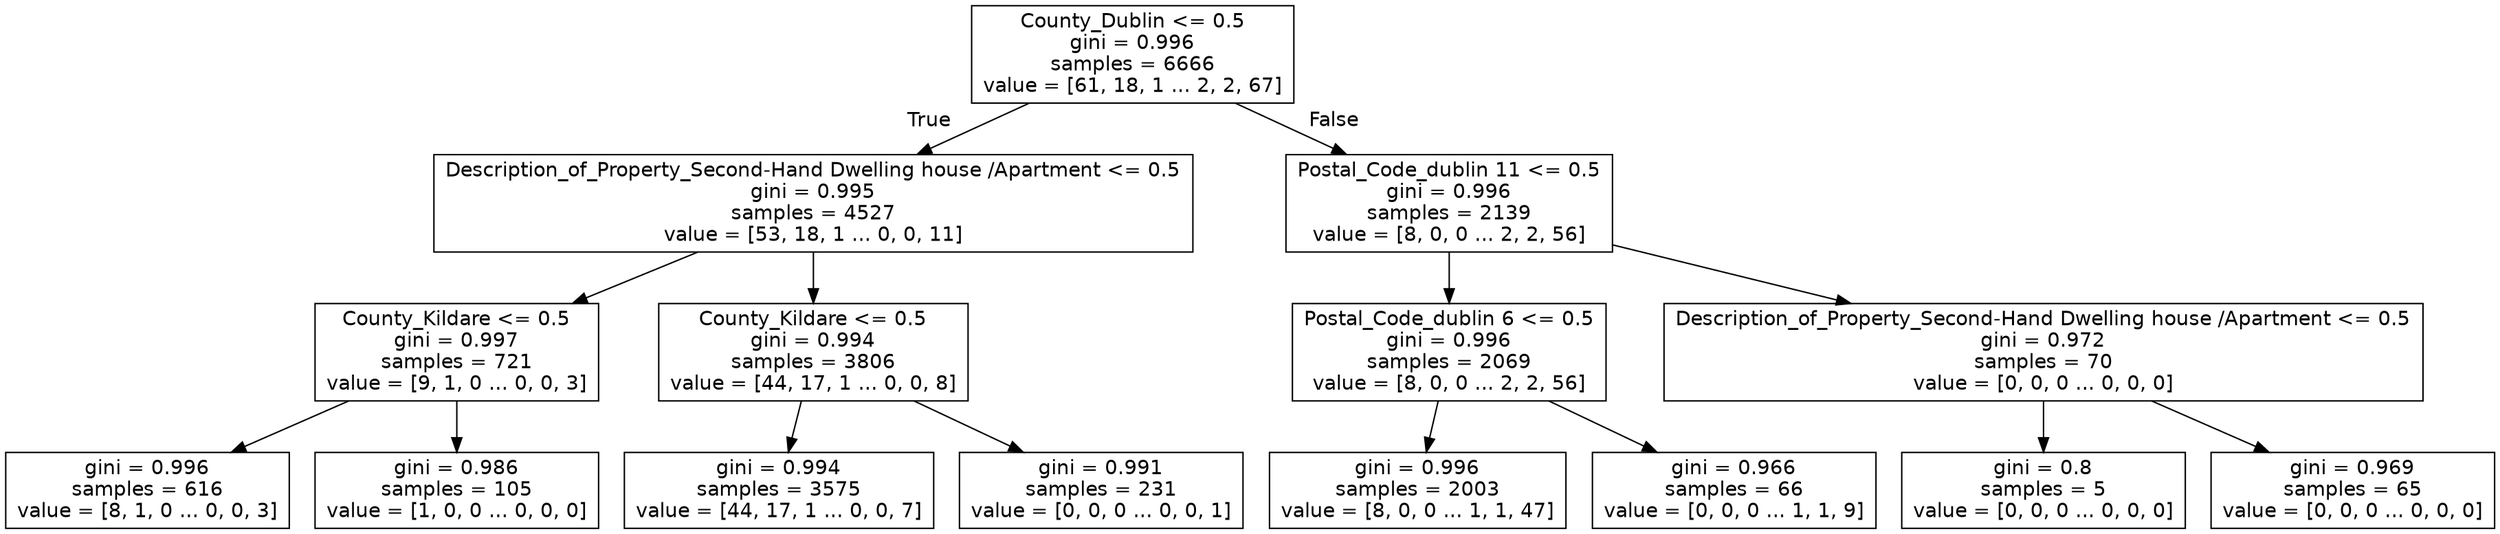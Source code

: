 digraph Tree {
node [shape=box, fontname="helvetica"] ;
edge [fontname="helvetica"] ;
0 [label="County_Dublin <= 0.5\ngini = 0.996\nsamples = 6666\nvalue = [61, 18, 1 ... 2, 2, 67]"] ;
1 [label="Description_of_Property_Second-Hand Dwelling house /Apartment <= 0.5\ngini = 0.995\nsamples = 4527\nvalue = [53, 18, 1 ... 0, 0, 11]"] ;
0 -> 1 [labeldistance=2.5, labelangle=45, headlabel="True"] ;
2 [label="County_Kildare <= 0.5\ngini = 0.997\nsamples = 721\nvalue = [9, 1, 0 ... 0, 0, 3]"] ;
1 -> 2 ;
3 [label="gini = 0.996\nsamples = 616\nvalue = [8, 1, 0 ... 0, 0, 3]"] ;
2 -> 3 ;
4 [label="gini = 0.986\nsamples = 105\nvalue = [1, 0, 0 ... 0, 0, 0]"] ;
2 -> 4 ;
5 [label="County_Kildare <= 0.5\ngini = 0.994\nsamples = 3806\nvalue = [44, 17, 1 ... 0, 0, 8]"] ;
1 -> 5 ;
6 [label="gini = 0.994\nsamples = 3575\nvalue = [44, 17, 1 ... 0, 0, 7]"] ;
5 -> 6 ;
7 [label="gini = 0.991\nsamples = 231\nvalue = [0, 0, 0 ... 0, 0, 1]"] ;
5 -> 7 ;
8 [label="Postal_Code_dublin 11 <= 0.5\ngini = 0.996\nsamples = 2139\nvalue = [8, 0, 0 ... 2, 2, 56]"] ;
0 -> 8 [labeldistance=2.5, labelangle=-45, headlabel="False"] ;
9 [label="Postal_Code_dublin 6 <= 0.5\ngini = 0.996\nsamples = 2069\nvalue = [8, 0, 0 ... 2, 2, 56]"] ;
8 -> 9 ;
10 [label="gini = 0.996\nsamples = 2003\nvalue = [8, 0, 0 ... 1, 1, 47]"] ;
9 -> 10 ;
11 [label="gini = 0.966\nsamples = 66\nvalue = [0, 0, 0 ... 1, 1, 9]"] ;
9 -> 11 ;
12 [label="Description_of_Property_Second-Hand Dwelling house /Apartment <= 0.5\ngini = 0.972\nsamples = 70\nvalue = [0, 0, 0 ... 0, 0, 0]"] ;
8 -> 12 ;
13 [label="gini = 0.8\nsamples = 5\nvalue = [0, 0, 0 ... 0, 0, 0]"] ;
12 -> 13 ;
14 [label="gini = 0.969\nsamples = 65\nvalue = [0, 0, 0 ... 0, 0, 0]"] ;
12 -> 14 ;
}